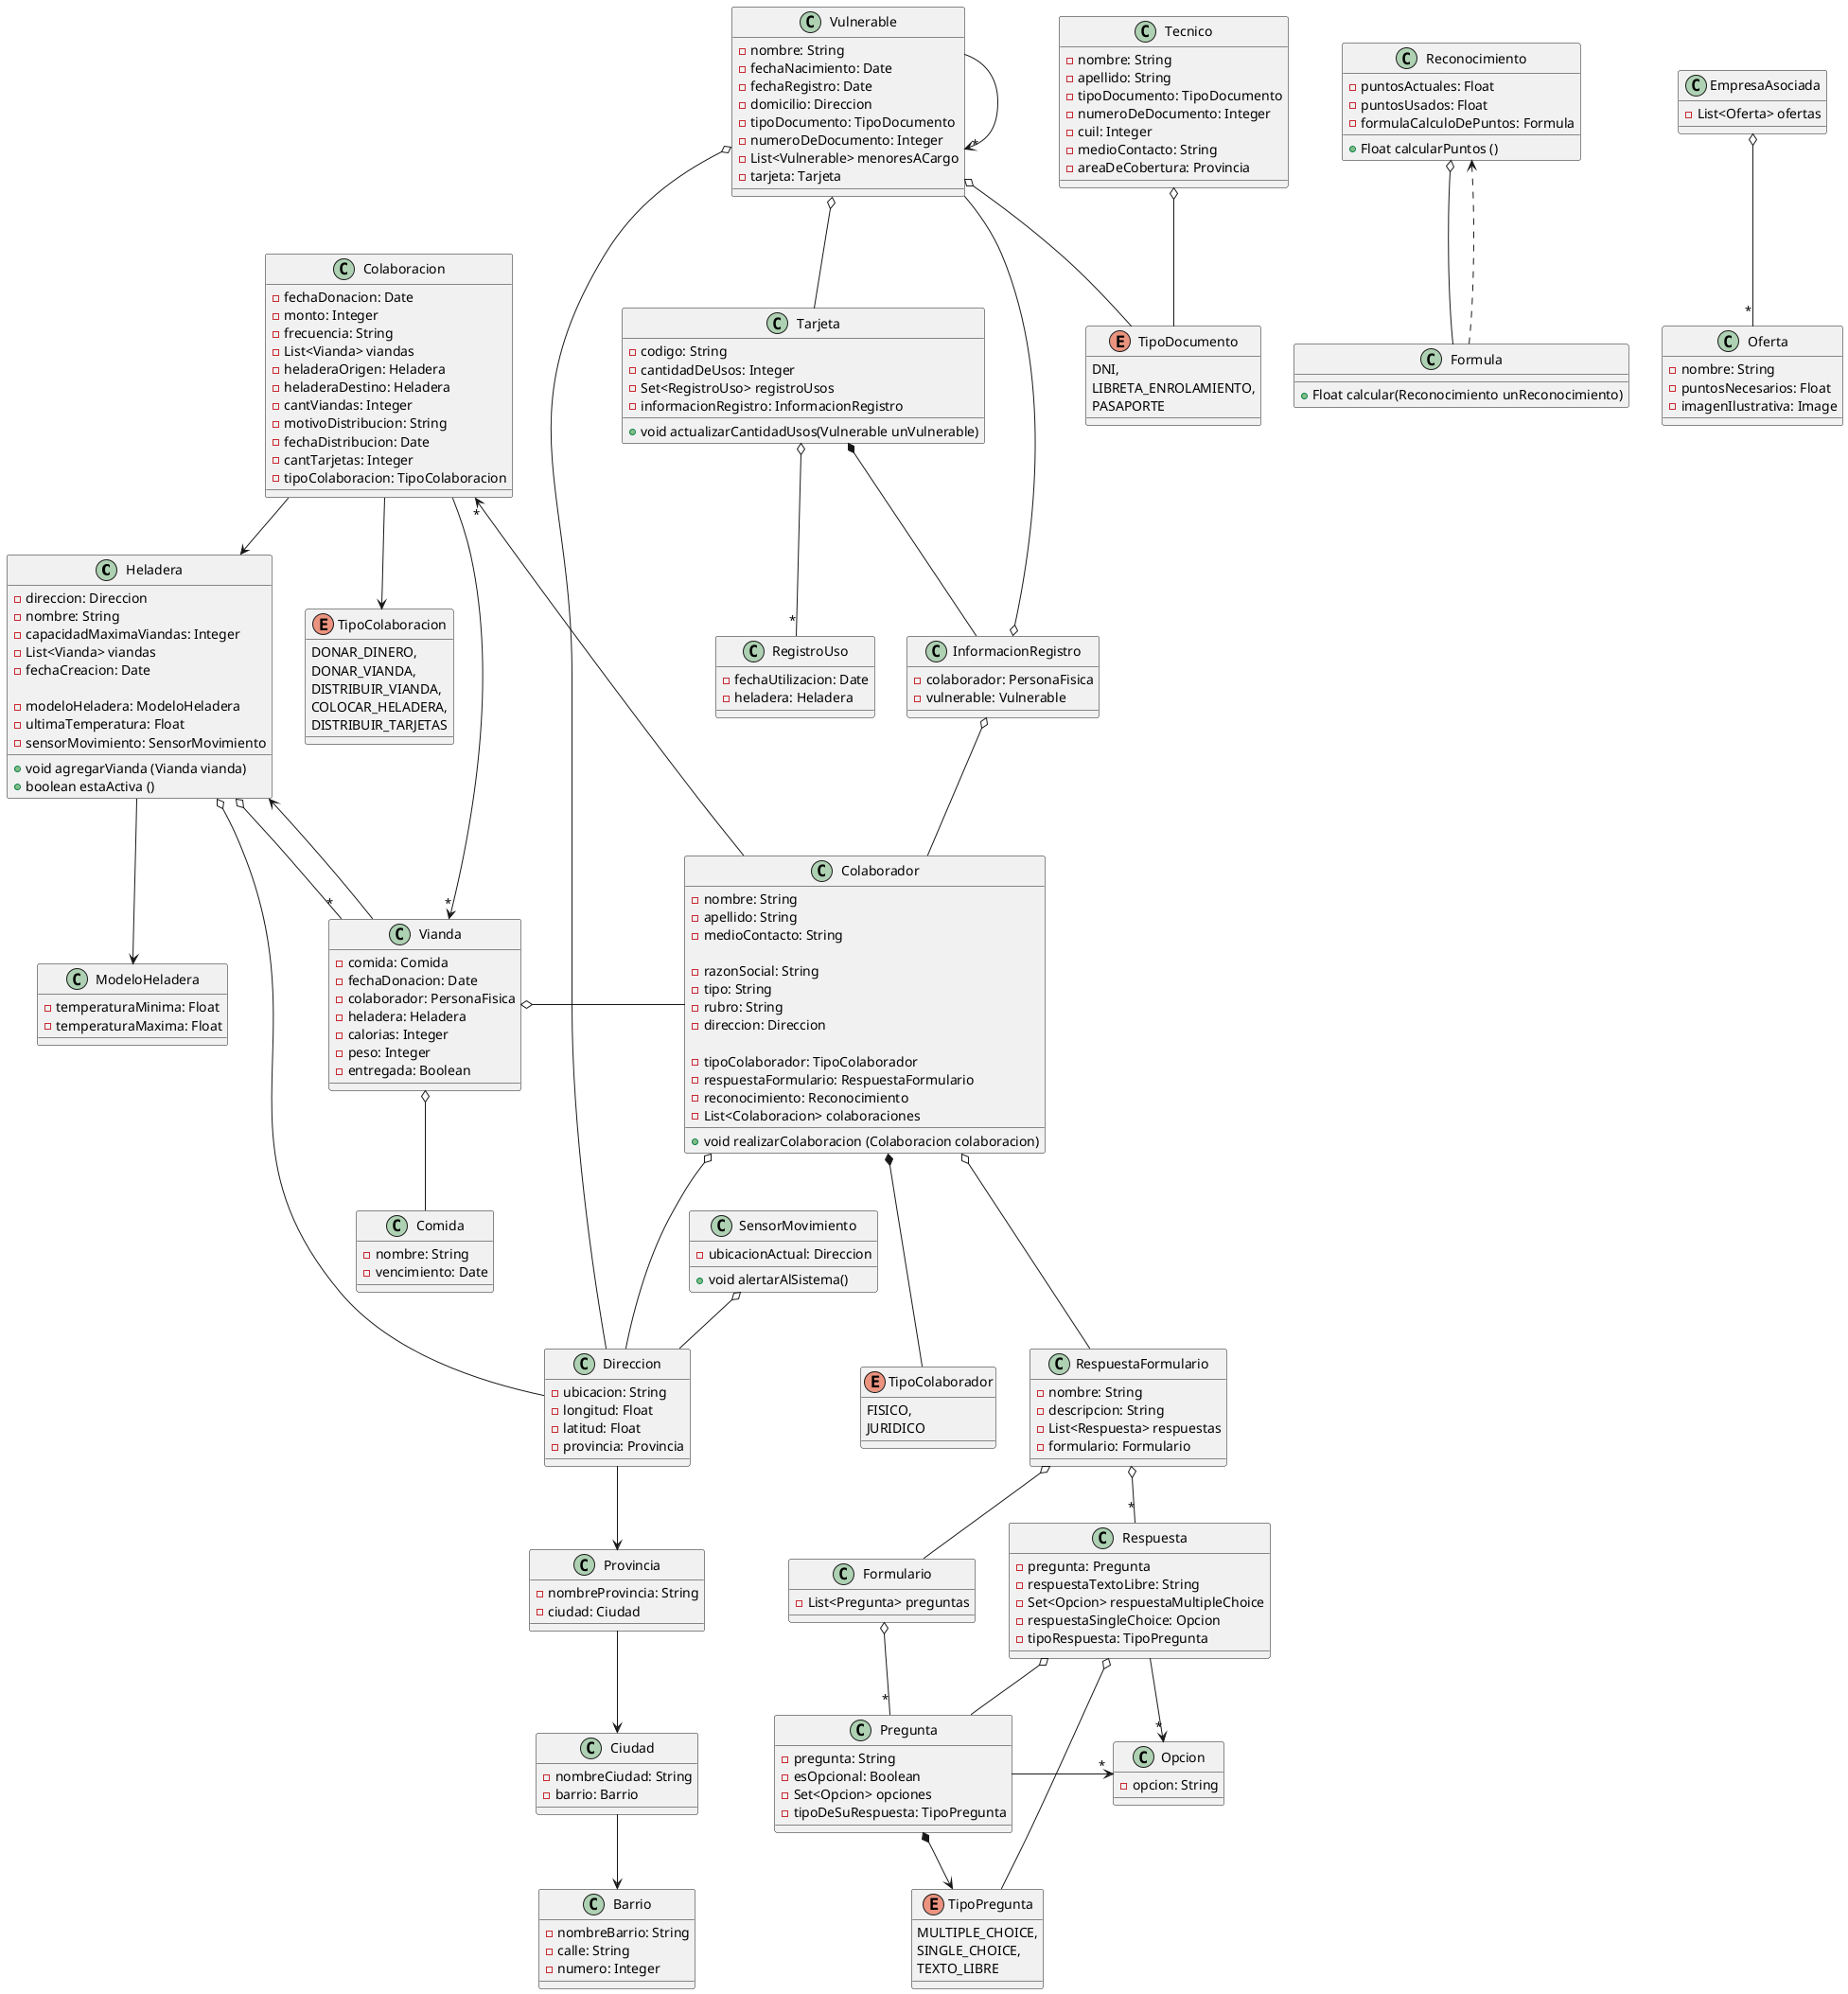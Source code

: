 
@startuml
'========================================== Clases de la entrega 1 ============================================='

class Heladera {
    -direccion: Direccion
    -nombre: String
    -capacidadMaximaViandas: Integer
    -List<Vianda> viandas
    -fechaCreacion: Date

    'TODO'
    -modeloHeladera: ModeloHeladera
    -ultimaTemperatura: Float
    -sensorMovimiento: SensorMovimiento

    +void agregarVianda (Vianda vianda)
    +boolean estaActiva ()
}

class Direccion {
    -ubicacion: String
    -longitud: Float
    -latitud: Float
    -provincia: Provincia
}

class Provincia {
    -nombreProvincia: String
    -ciudad: Ciudad
}

class Ciudad {
    -nombreCiudad: String
    -barrio: Barrio
}

class Barrio {
    -nombreBarrio: String
    -calle: String
    -numero: Integer
}

class Vianda {
    -comida: Comida
    -fechaDonacion: Date
    -colaborador: PersonaFisica
    -heladera: Heladera
    -calorias: Integer
    -peso: Integer
    -entregada: Boolean
}

class Comida {
    -nombre: String
    -vencimiento: Date
}

class Vulnerable {
    -nombre: String
    -fechaNacimiento: Date
    -fechaRegistro: Date
    -domicilio: Direccion
    -tipoDocumento: TipoDocumento
    -numeroDeDocumento: Integer
    -List<Vulnerable> menoresACargo
    -tarjeta: Tarjeta
}

class Colaborador{
    'De Persona Fisica'
    -nombre: String
    -apellido: String
    -medioContacto: String

    'De Persona Juridica'
    -razonSocial: String
    -tipo: String
    -rubro: String
    -direccion: Direccion

    -tipoColaborador: TipoColaborador
    -respuestaFormulario: RespuestaFormulario
    -reconocimiento: Reconocimiento
    -List<Colaboracion> colaboraciones

    +void realizarColaboracion (Colaboracion colaboracion)
}

enum TipoColaborador {
    FISICO,
    JURIDICO
}

class Formulario {
    -List<Pregunta> preguntas
}

class RespuestaFormulario {
    -nombre: String
    -descripcion: String
    -List<Respuesta> respuestas
    -formulario: Formulario
}

class Pregunta {
    -pregunta: String
    -esOpcional: Boolean
    -Set<Opcion> opciones
    -tipoDeSuRespuesta: TipoPregunta
}

class Respuesta {
    -pregunta: Pregunta
    -respuestaTextoLibre: String
    -Set<Opcion> respuestaMultipleChoice
    -respuestaSingleChoice: Opcion
    -tipoRespuesta: TipoPregunta
}

class Opcion {
    -opcion: String
}

enum TipoPregunta {
    MULTIPLE_CHOICE,
    SINGLE_CHOICE,
    TEXTO_LIBRE
}

class Colaboracion {
    -fechaDonacion: Date
    -monto: Integer
    -frecuencia: String
    -List<Vianda> viandas
    -heladeraOrigen: Heladera
    -heladeraDestino: Heladera
    -cantViandas: Integer
    -motivoDistribucion: String
    -fechaDistribucion: Date
    -cantTarjetas: Integer
    -tipoColaboracion: TipoColaboracion
}

enum TipoColaboracion {
    DONAR_DINERO,
    DONAR_VIANDA,
    DISTRIBUIR_VIANDA,
    COLOCAR_HELADERA,
    DISTRIBUIR_TARJETAS
}

'========================================== Clases de la entrega 2 ============================================='

class ModeloHeladera {
    -temperaturaMinima: Float
    -temperaturaMaxima: Float
}

class SensorMovimiento {
    -ubicacionActual: Direccion

    +void alertarAlSistema()
}

'TODO'
class Reconocimiento {
    -puntosActuales: Float
    -puntosUsados: Float
    -formulaCalculoDePuntos: Formula

    +Float calcularPuntos ()
}

class Formula {
    +Float calcular(Reconocimiento unReconocimiento)
}

class Tarjeta {
    -codigo: String
    -cantidadDeUsos: Integer
    -Set<RegistroUso> registroUsos
    -informacionRegistro: InformacionRegistro

    +void actualizarCantidadUsos(Vulnerable unVulnerable)
}

class RegistroUso {
    -fechaUtilizacion: Date
    -heladera: Heladera
}

class InformacionRegistro {
    -colaborador: PersonaFisica
    -vulnerable: Vulnerable
}

class Tecnico {
    -nombre: String
    -apellido: String
    -tipoDocumento: TipoDocumento
    -numeroDeDocumento: Integer
    -cuil: Integer
    -medioContacto: String
    -areaDeCobertura: Provincia
}

enum TipoDocumento {
    DNI,
    LIBRETA_ENROLAMIENTO,
    PASAPORTE
}

'TODO'
class EmpresaAsociada {
    -List<Oferta> ofertas
}

class Oferta {
    -nombre: String
    -puntosNecesarios: Float
    -imagenIlustrativa: Image
}

'================================================== Relaciones ================================================'

Heladera o--"*" Vianda
Vianda --> Heladera
Colaboracion --> TipoColaboracion
Colaborador -->"*" Colaboracion
Colaboracion --->"*" Vianda
Colaboracion -> Heladera
Vulnerable ->"*" Vulnerable
Heladera o-- Direccion
Colaborador o--- Direccion
Vianda o-- Comida
Vianda o- Colaborador
Formulario o--"*" Pregunta
RespuestaFormulario o--"*" Respuesta
RespuestaFormulario o-- Formulario
Colaborador o--- RespuestaFormulario
Respuesta -->"*" Opcion
Respuesta o-- Pregunta
Pregunta ->"*" Opcion
Pregunta *--> TipoPregunta
Respuesta o-- TipoPregunta
Direccion --> Provincia
Provincia --> Ciudad
Ciudad --> Barrio
Vulnerable o-- Direccion
Vulnerable o-- TipoDocumento
Tecnico o-- TipoDocumento
Vulnerable o-- Tarjeta
Tarjeta o--"*" RegistroUso
Tarjeta *-- InformacionRegistro
InformacionRegistro o-- Colaborador
InformacionRegistro o-- Vulnerable
Reconocimiento o-- Formula
Formula ..> Reconocimiento
SensorMovimiento o-- Direccion
EmpresaAsociada o--"*" Oferta
Heladera --> ModeloHeladera
Colaborador *--- TipoColaborador

@enduml